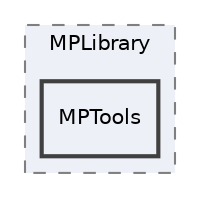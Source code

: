 digraph "MPTools"
{
 // LATEX_PDF_SIZE
  edge [fontname="Helvetica",fontsize="10",labelfontname="Helvetica",labelfontsize="10"];
  node [fontname="Helvetica",fontsize="10",shape=record];
  compound=true
  subgraph clusterdir_00ea08126208d03a9c4d60f989aa665e {
    graph [ bgcolor="#edf0f7", pencolor="grey50", style="filled,dashed,", label="MPLibrary", fontname="Helvetica", fontsize="10", URL="dir_00ea08126208d03a9c4d60f989aa665e.html"]
  dir_5b30e73536c86851647e9d51a6aeac24 [shape=box, label="MPTools", style="filled,bold,", fillcolor="#edf0f7", color="grey25", URL="dir_5b30e73536c86851647e9d51a6aeac24.html"];
  }
}
